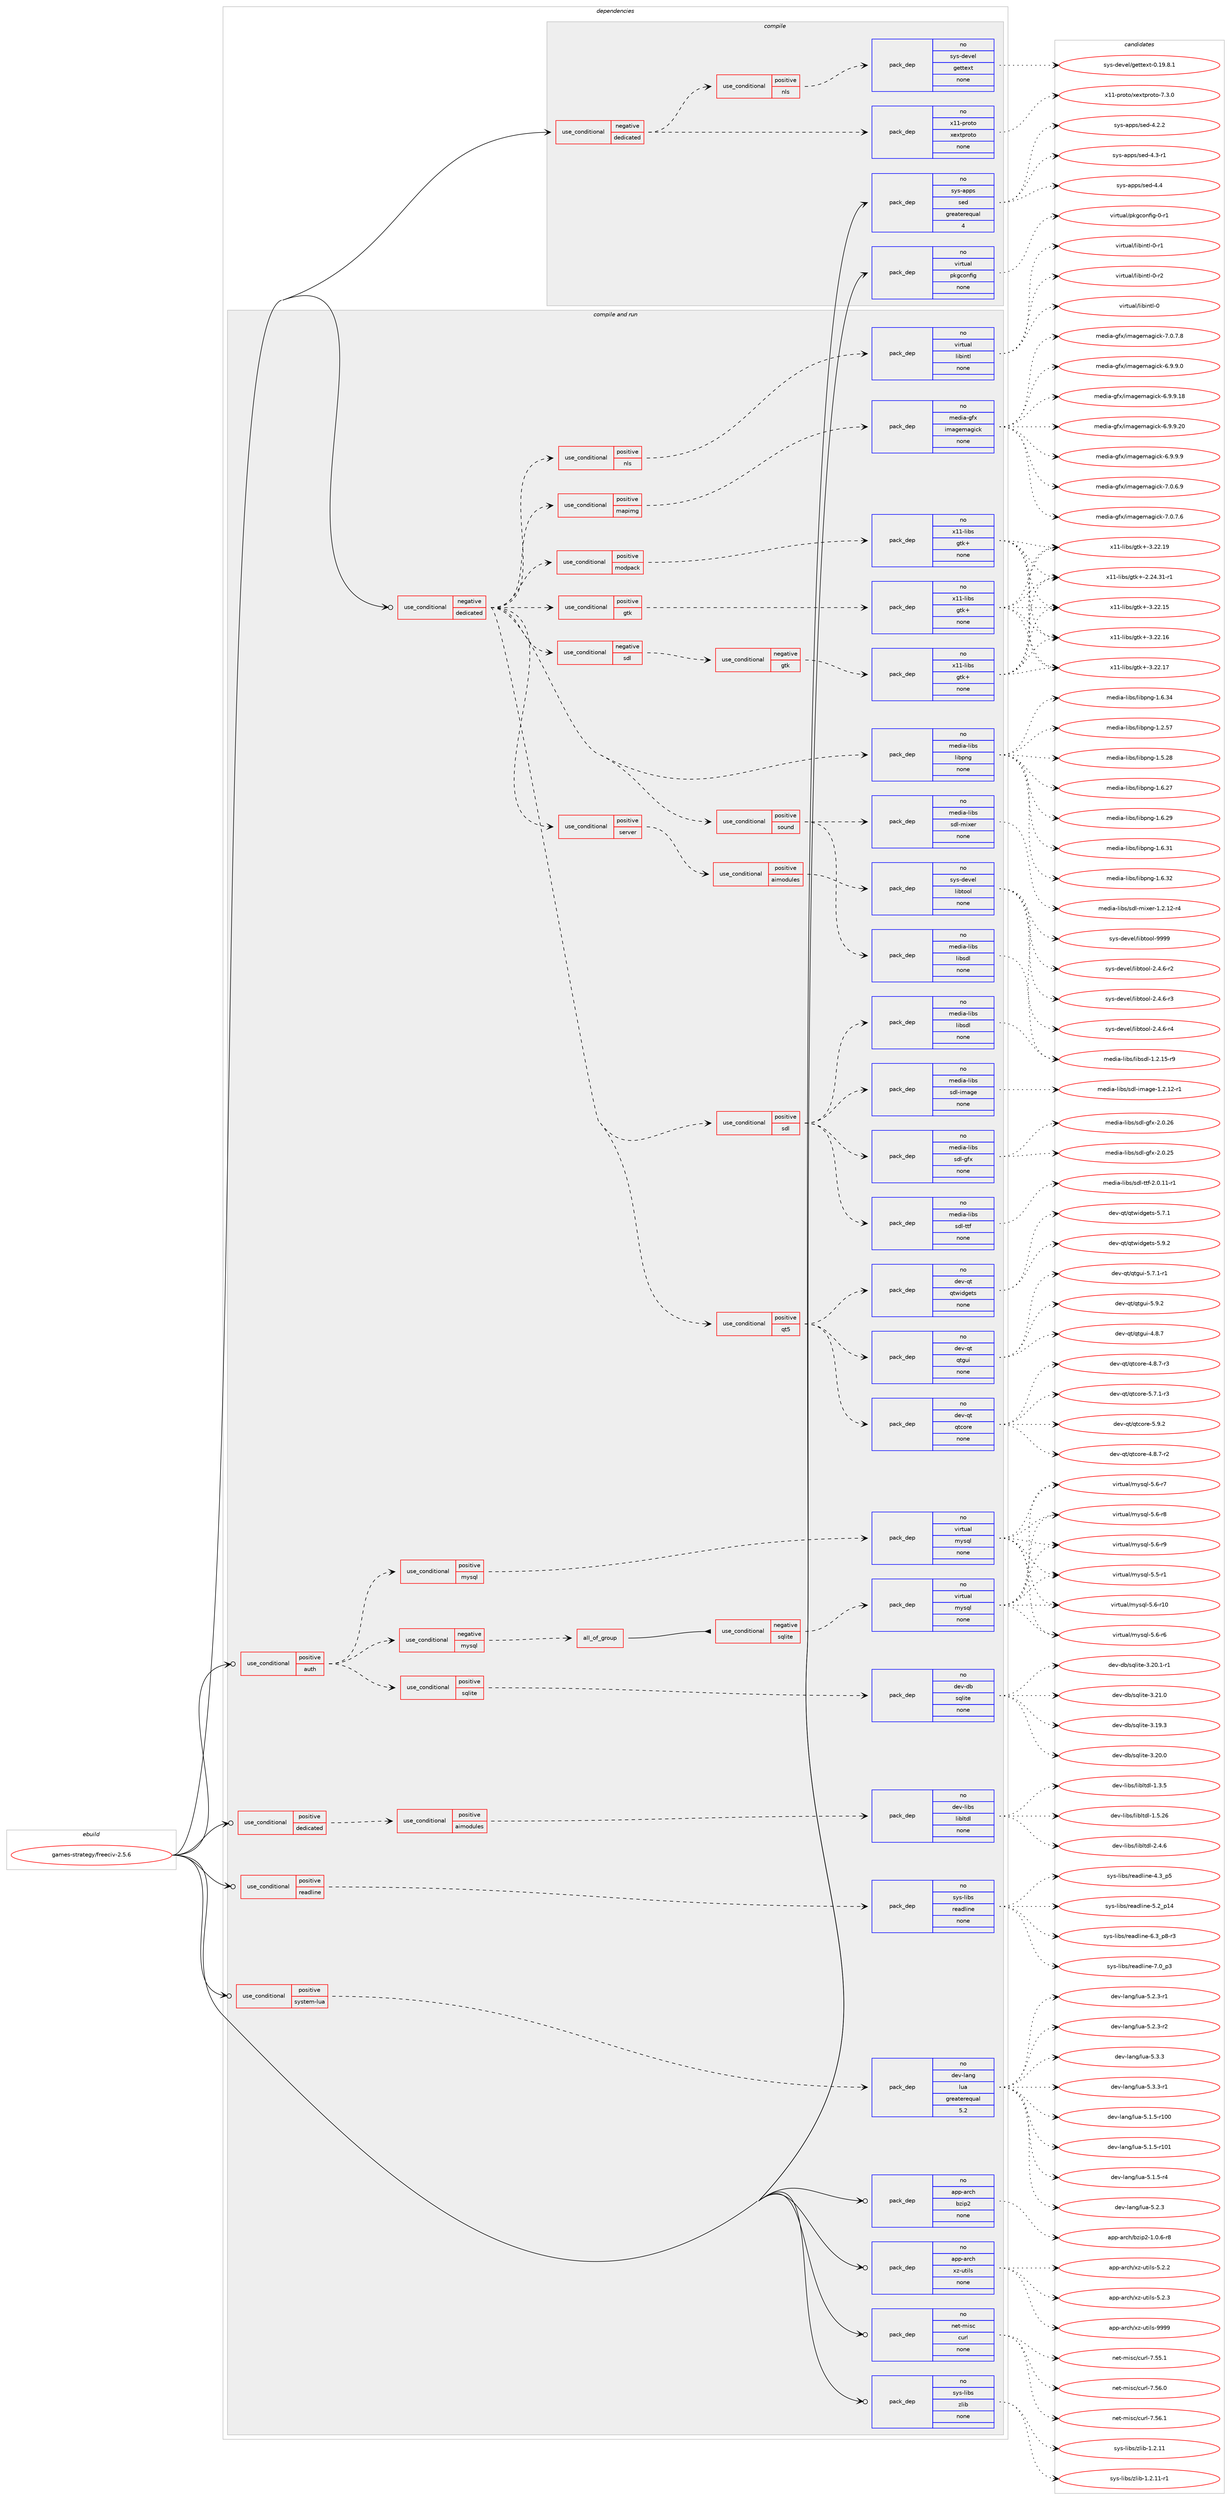 digraph prolog {

# *************
# Graph options
# *************

newrank=true;
concentrate=true;
compound=true;
graph [rankdir=LR,fontname=Helvetica,fontsize=10,ranksep=1.5];#, ranksep=2.5, nodesep=0.2];
edge  [arrowhead=vee];
node  [fontname=Helvetica,fontsize=10];

# **********
# The ebuild
# **********

subgraph cluster_leftcol {
color=gray;
rank=same;
label=<<i>ebuild</i>>;
id [label="games-strategy/freeciv-2.5.6", color=red, width=4, href="../games-strategy/freeciv-2.5.6.svg"];
}

# ****************
# The dependencies
# ****************

subgraph cluster_midcol {
color=gray;
label=<<i>dependencies</i>>;
subgraph cluster_compile {
fillcolor="#eeeeee";
style=filled;
label=<<i>compile</i>>;
subgraph cond81119 {
dependency304209 [label=<<TABLE BORDER="0" CELLBORDER="1" CELLSPACING="0" CELLPADDING="4"><TR><TD ROWSPAN="3" CELLPADDING="10">use_conditional</TD></TR><TR><TD>negative</TD></TR><TR><TD>dedicated</TD></TR></TABLE>>, shape=none, color=red];
subgraph pack218326 {
dependency304210 [label=<<TABLE BORDER="0" CELLBORDER="1" CELLSPACING="0" CELLPADDING="4" WIDTH="220"><TR><TD ROWSPAN="6" CELLPADDING="30">pack_dep</TD></TR><TR><TD WIDTH="110">no</TD></TR><TR><TD>x11-proto</TD></TR><TR><TD>xextproto</TD></TR><TR><TD>none</TD></TR><TR><TD></TD></TR></TABLE>>, shape=none, color=blue];
}
dependency304209:e -> dependency304210:w [weight=20,style="dashed",arrowhead="vee"];
subgraph cond81120 {
dependency304211 [label=<<TABLE BORDER="0" CELLBORDER="1" CELLSPACING="0" CELLPADDING="4"><TR><TD ROWSPAN="3" CELLPADDING="10">use_conditional</TD></TR><TR><TD>positive</TD></TR><TR><TD>nls</TD></TR></TABLE>>, shape=none, color=red];
subgraph pack218327 {
dependency304212 [label=<<TABLE BORDER="0" CELLBORDER="1" CELLSPACING="0" CELLPADDING="4" WIDTH="220"><TR><TD ROWSPAN="6" CELLPADDING="30">pack_dep</TD></TR><TR><TD WIDTH="110">no</TD></TR><TR><TD>sys-devel</TD></TR><TR><TD>gettext</TD></TR><TR><TD>none</TD></TR><TR><TD></TD></TR></TABLE>>, shape=none, color=blue];
}
dependency304211:e -> dependency304212:w [weight=20,style="dashed",arrowhead="vee"];
}
dependency304209:e -> dependency304211:w [weight=20,style="dashed",arrowhead="vee"];
}
id:e -> dependency304209:w [weight=20,style="solid",arrowhead="vee"];
subgraph pack218328 {
dependency304213 [label=<<TABLE BORDER="0" CELLBORDER="1" CELLSPACING="0" CELLPADDING="4" WIDTH="220"><TR><TD ROWSPAN="6" CELLPADDING="30">pack_dep</TD></TR><TR><TD WIDTH="110">no</TD></TR><TR><TD>sys-apps</TD></TR><TR><TD>sed</TD></TR><TR><TD>greaterequal</TD></TR><TR><TD>4</TD></TR></TABLE>>, shape=none, color=blue];
}
id:e -> dependency304213:w [weight=20,style="solid",arrowhead="vee"];
subgraph pack218329 {
dependency304214 [label=<<TABLE BORDER="0" CELLBORDER="1" CELLSPACING="0" CELLPADDING="4" WIDTH="220"><TR><TD ROWSPAN="6" CELLPADDING="30">pack_dep</TD></TR><TR><TD WIDTH="110">no</TD></TR><TR><TD>virtual</TD></TR><TR><TD>pkgconfig</TD></TR><TR><TD>none</TD></TR><TR><TD></TD></TR></TABLE>>, shape=none, color=blue];
}
id:e -> dependency304214:w [weight=20,style="solid",arrowhead="vee"];
}
subgraph cluster_compileandrun {
fillcolor="#eeeeee";
style=filled;
label=<<i>compile and run</i>>;
subgraph cond81121 {
dependency304215 [label=<<TABLE BORDER="0" CELLBORDER="1" CELLSPACING="0" CELLPADDING="4"><TR><TD ROWSPAN="3" CELLPADDING="10">use_conditional</TD></TR><TR><TD>negative</TD></TR><TR><TD>dedicated</TD></TR></TABLE>>, shape=none, color=red];
subgraph pack218330 {
dependency304216 [label=<<TABLE BORDER="0" CELLBORDER="1" CELLSPACING="0" CELLPADDING="4" WIDTH="220"><TR><TD ROWSPAN="6" CELLPADDING="30">pack_dep</TD></TR><TR><TD WIDTH="110">no</TD></TR><TR><TD>media-libs</TD></TR><TR><TD>libpng</TD></TR><TR><TD>none</TD></TR><TR><TD></TD></TR></TABLE>>, shape=none, color=blue];
}
dependency304215:e -> dependency304216:w [weight=20,style="dashed",arrowhead="vee"];
subgraph cond81122 {
dependency304217 [label=<<TABLE BORDER="0" CELLBORDER="1" CELLSPACING="0" CELLPADDING="4"><TR><TD ROWSPAN="3" CELLPADDING="10">use_conditional</TD></TR><TR><TD>positive</TD></TR><TR><TD>gtk</TD></TR></TABLE>>, shape=none, color=red];
subgraph pack218331 {
dependency304218 [label=<<TABLE BORDER="0" CELLBORDER="1" CELLSPACING="0" CELLPADDING="4" WIDTH="220"><TR><TD ROWSPAN="6" CELLPADDING="30">pack_dep</TD></TR><TR><TD WIDTH="110">no</TD></TR><TR><TD>x11-libs</TD></TR><TR><TD>gtk+</TD></TR><TR><TD>none</TD></TR><TR><TD></TD></TR></TABLE>>, shape=none, color=blue];
}
dependency304217:e -> dependency304218:w [weight=20,style="dashed",arrowhead="vee"];
}
dependency304215:e -> dependency304217:w [weight=20,style="dashed",arrowhead="vee"];
subgraph cond81123 {
dependency304219 [label=<<TABLE BORDER="0" CELLBORDER="1" CELLSPACING="0" CELLPADDING="4"><TR><TD ROWSPAN="3" CELLPADDING="10">use_conditional</TD></TR><TR><TD>positive</TD></TR><TR><TD>mapimg</TD></TR></TABLE>>, shape=none, color=red];
subgraph pack218332 {
dependency304220 [label=<<TABLE BORDER="0" CELLBORDER="1" CELLSPACING="0" CELLPADDING="4" WIDTH="220"><TR><TD ROWSPAN="6" CELLPADDING="30">pack_dep</TD></TR><TR><TD WIDTH="110">no</TD></TR><TR><TD>media-gfx</TD></TR><TR><TD>imagemagick</TD></TR><TR><TD>none</TD></TR><TR><TD></TD></TR></TABLE>>, shape=none, color=blue];
}
dependency304219:e -> dependency304220:w [weight=20,style="dashed",arrowhead="vee"];
}
dependency304215:e -> dependency304219:w [weight=20,style="dashed",arrowhead="vee"];
subgraph cond81124 {
dependency304221 [label=<<TABLE BORDER="0" CELLBORDER="1" CELLSPACING="0" CELLPADDING="4"><TR><TD ROWSPAN="3" CELLPADDING="10">use_conditional</TD></TR><TR><TD>positive</TD></TR><TR><TD>modpack</TD></TR></TABLE>>, shape=none, color=red];
subgraph pack218333 {
dependency304222 [label=<<TABLE BORDER="0" CELLBORDER="1" CELLSPACING="0" CELLPADDING="4" WIDTH="220"><TR><TD ROWSPAN="6" CELLPADDING="30">pack_dep</TD></TR><TR><TD WIDTH="110">no</TD></TR><TR><TD>x11-libs</TD></TR><TR><TD>gtk+</TD></TR><TR><TD>none</TD></TR><TR><TD></TD></TR></TABLE>>, shape=none, color=blue];
}
dependency304221:e -> dependency304222:w [weight=20,style="dashed",arrowhead="vee"];
}
dependency304215:e -> dependency304221:w [weight=20,style="dashed",arrowhead="vee"];
subgraph cond81125 {
dependency304223 [label=<<TABLE BORDER="0" CELLBORDER="1" CELLSPACING="0" CELLPADDING="4"><TR><TD ROWSPAN="3" CELLPADDING="10">use_conditional</TD></TR><TR><TD>positive</TD></TR><TR><TD>nls</TD></TR></TABLE>>, shape=none, color=red];
subgraph pack218334 {
dependency304224 [label=<<TABLE BORDER="0" CELLBORDER="1" CELLSPACING="0" CELLPADDING="4" WIDTH="220"><TR><TD ROWSPAN="6" CELLPADDING="30">pack_dep</TD></TR><TR><TD WIDTH="110">no</TD></TR><TR><TD>virtual</TD></TR><TR><TD>libintl</TD></TR><TR><TD>none</TD></TR><TR><TD></TD></TR></TABLE>>, shape=none, color=blue];
}
dependency304223:e -> dependency304224:w [weight=20,style="dashed",arrowhead="vee"];
}
dependency304215:e -> dependency304223:w [weight=20,style="dashed",arrowhead="vee"];
subgraph cond81126 {
dependency304225 [label=<<TABLE BORDER="0" CELLBORDER="1" CELLSPACING="0" CELLPADDING="4"><TR><TD ROWSPAN="3" CELLPADDING="10">use_conditional</TD></TR><TR><TD>positive</TD></TR><TR><TD>qt5</TD></TR></TABLE>>, shape=none, color=red];
subgraph pack218335 {
dependency304226 [label=<<TABLE BORDER="0" CELLBORDER="1" CELLSPACING="0" CELLPADDING="4" WIDTH="220"><TR><TD ROWSPAN="6" CELLPADDING="30">pack_dep</TD></TR><TR><TD WIDTH="110">no</TD></TR><TR><TD>dev-qt</TD></TR><TR><TD>qtcore</TD></TR><TR><TD>none</TD></TR><TR><TD></TD></TR></TABLE>>, shape=none, color=blue];
}
dependency304225:e -> dependency304226:w [weight=20,style="dashed",arrowhead="vee"];
subgraph pack218336 {
dependency304227 [label=<<TABLE BORDER="0" CELLBORDER="1" CELLSPACING="0" CELLPADDING="4" WIDTH="220"><TR><TD ROWSPAN="6" CELLPADDING="30">pack_dep</TD></TR><TR><TD WIDTH="110">no</TD></TR><TR><TD>dev-qt</TD></TR><TR><TD>qtgui</TD></TR><TR><TD>none</TD></TR><TR><TD></TD></TR></TABLE>>, shape=none, color=blue];
}
dependency304225:e -> dependency304227:w [weight=20,style="dashed",arrowhead="vee"];
subgraph pack218337 {
dependency304228 [label=<<TABLE BORDER="0" CELLBORDER="1" CELLSPACING="0" CELLPADDING="4" WIDTH="220"><TR><TD ROWSPAN="6" CELLPADDING="30">pack_dep</TD></TR><TR><TD WIDTH="110">no</TD></TR><TR><TD>dev-qt</TD></TR><TR><TD>qtwidgets</TD></TR><TR><TD>none</TD></TR><TR><TD></TD></TR></TABLE>>, shape=none, color=blue];
}
dependency304225:e -> dependency304228:w [weight=20,style="dashed",arrowhead="vee"];
}
dependency304215:e -> dependency304225:w [weight=20,style="dashed",arrowhead="vee"];
subgraph cond81127 {
dependency304229 [label=<<TABLE BORDER="0" CELLBORDER="1" CELLSPACING="0" CELLPADDING="4"><TR><TD ROWSPAN="3" CELLPADDING="10">use_conditional</TD></TR><TR><TD>positive</TD></TR><TR><TD>sdl</TD></TR></TABLE>>, shape=none, color=red];
subgraph pack218338 {
dependency304230 [label=<<TABLE BORDER="0" CELLBORDER="1" CELLSPACING="0" CELLPADDING="4" WIDTH="220"><TR><TD ROWSPAN="6" CELLPADDING="30">pack_dep</TD></TR><TR><TD WIDTH="110">no</TD></TR><TR><TD>media-libs</TD></TR><TR><TD>libsdl</TD></TR><TR><TD>none</TD></TR><TR><TD></TD></TR></TABLE>>, shape=none, color=blue];
}
dependency304229:e -> dependency304230:w [weight=20,style="dashed",arrowhead="vee"];
subgraph pack218339 {
dependency304231 [label=<<TABLE BORDER="0" CELLBORDER="1" CELLSPACING="0" CELLPADDING="4" WIDTH="220"><TR><TD ROWSPAN="6" CELLPADDING="30">pack_dep</TD></TR><TR><TD WIDTH="110">no</TD></TR><TR><TD>media-libs</TD></TR><TR><TD>sdl-gfx</TD></TR><TR><TD>none</TD></TR><TR><TD></TD></TR></TABLE>>, shape=none, color=blue];
}
dependency304229:e -> dependency304231:w [weight=20,style="dashed",arrowhead="vee"];
subgraph pack218340 {
dependency304232 [label=<<TABLE BORDER="0" CELLBORDER="1" CELLSPACING="0" CELLPADDING="4" WIDTH="220"><TR><TD ROWSPAN="6" CELLPADDING="30">pack_dep</TD></TR><TR><TD WIDTH="110">no</TD></TR><TR><TD>media-libs</TD></TR><TR><TD>sdl-image</TD></TR><TR><TD>none</TD></TR><TR><TD></TD></TR></TABLE>>, shape=none, color=blue];
}
dependency304229:e -> dependency304232:w [weight=20,style="dashed",arrowhead="vee"];
subgraph pack218341 {
dependency304233 [label=<<TABLE BORDER="0" CELLBORDER="1" CELLSPACING="0" CELLPADDING="4" WIDTH="220"><TR><TD ROWSPAN="6" CELLPADDING="30">pack_dep</TD></TR><TR><TD WIDTH="110">no</TD></TR><TR><TD>media-libs</TD></TR><TR><TD>sdl-ttf</TD></TR><TR><TD>none</TD></TR><TR><TD></TD></TR></TABLE>>, shape=none, color=blue];
}
dependency304229:e -> dependency304233:w [weight=20,style="dashed",arrowhead="vee"];
}
dependency304215:e -> dependency304229:w [weight=20,style="dashed",arrowhead="vee"];
subgraph cond81128 {
dependency304234 [label=<<TABLE BORDER="0" CELLBORDER="1" CELLSPACING="0" CELLPADDING="4"><TR><TD ROWSPAN="3" CELLPADDING="10">use_conditional</TD></TR><TR><TD>positive</TD></TR><TR><TD>server</TD></TR></TABLE>>, shape=none, color=red];
subgraph cond81129 {
dependency304235 [label=<<TABLE BORDER="0" CELLBORDER="1" CELLSPACING="0" CELLPADDING="4"><TR><TD ROWSPAN="3" CELLPADDING="10">use_conditional</TD></TR><TR><TD>positive</TD></TR><TR><TD>aimodules</TD></TR></TABLE>>, shape=none, color=red];
subgraph pack218342 {
dependency304236 [label=<<TABLE BORDER="0" CELLBORDER="1" CELLSPACING="0" CELLPADDING="4" WIDTH="220"><TR><TD ROWSPAN="6" CELLPADDING="30">pack_dep</TD></TR><TR><TD WIDTH="110">no</TD></TR><TR><TD>sys-devel</TD></TR><TR><TD>libtool</TD></TR><TR><TD>none</TD></TR><TR><TD></TD></TR></TABLE>>, shape=none, color=blue];
}
dependency304235:e -> dependency304236:w [weight=20,style="dashed",arrowhead="vee"];
}
dependency304234:e -> dependency304235:w [weight=20,style="dashed",arrowhead="vee"];
}
dependency304215:e -> dependency304234:w [weight=20,style="dashed",arrowhead="vee"];
subgraph cond81130 {
dependency304237 [label=<<TABLE BORDER="0" CELLBORDER="1" CELLSPACING="0" CELLPADDING="4"><TR><TD ROWSPAN="3" CELLPADDING="10">use_conditional</TD></TR><TR><TD>positive</TD></TR><TR><TD>sound</TD></TR></TABLE>>, shape=none, color=red];
subgraph pack218343 {
dependency304238 [label=<<TABLE BORDER="0" CELLBORDER="1" CELLSPACING="0" CELLPADDING="4" WIDTH="220"><TR><TD ROWSPAN="6" CELLPADDING="30">pack_dep</TD></TR><TR><TD WIDTH="110">no</TD></TR><TR><TD>media-libs</TD></TR><TR><TD>libsdl</TD></TR><TR><TD>none</TD></TR><TR><TD></TD></TR></TABLE>>, shape=none, color=blue];
}
dependency304237:e -> dependency304238:w [weight=20,style="dashed",arrowhead="vee"];
subgraph pack218344 {
dependency304239 [label=<<TABLE BORDER="0" CELLBORDER="1" CELLSPACING="0" CELLPADDING="4" WIDTH="220"><TR><TD ROWSPAN="6" CELLPADDING="30">pack_dep</TD></TR><TR><TD WIDTH="110">no</TD></TR><TR><TD>media-libs</TD></TR><TR><TD>sdl-mixer</TD></TR><TR><TD>none</TD></TR><TR><TD></TD></TR></TABLE>>, shape=none, color=blue];
}
dependency304237:e -> dependency304239:w [weight=20,style="dashed",arrowhead="vee"];
}
dependency304215:e -> dependency304237:w [weight=20,style="dashed",arrowhead="vee"];
subgraph cond81131 {
dependency304240 [label=<<TABLE BORDER="0" CELLBORDER="1" CELLSPACING="0" CELLPADDING="4"><TR><TD ROWSPAN="3" CELLPADDING="10">use_conditional</TD></TR><TR><TD>negative</TD></TR><TR><TD>sdl</TD></TR></TABLE>>, shape=none, color=red];
subgraph cond81132 {
dependency304241 [label=<<TABLE BORDER="0" CELLBORDER="1" CELLSPACING="0" CELLPADDING="4"><TR><TD ROWSPAN="3" CELLPADDING="10">use_conditional</TD></TR><TR><TD>negative</TD></TR><TR><TD>gtk</TD></TR></TABLE>>, shape=none, color=red];
subgraph pack218345 {
dependency304242 [label=<<TABLE BORDER="0" CELLBORDER="1" CELLSPACING="0" CELLPADDING="4" WIDTH="220"><TR><TD ROWSPAN="6" CELLPADDING="30">pack_dep</TD></TR><TR><TD WIDTH="110">no</TD></TR><TR><TD>x11-libs</TD></TR><TR><TD>gtk+</TD></TR><TR><TD>none</TD></TR><TR><TD></TD></TR></TABLE>>, shape=none, color=blue];
}
dependency304241:e -> dependency304242:w [weight=20,style="dashed",arrowhead="vee"];
}
dependency304240:e -> dependency304241:w [weight=20,style="dashed",arrowhead="vee"];
}
dependency304215:e -> dependency304240:w [weight=20,style="dashed",arrowhead="vee"];
}
id:e -> dependency304215:w [weight=20,style="solid",arrowhead="odotvee"];
subgraph cond81133 {
dependency304243 [label=<<TABLE BORDER="0" CELLBORDER="1" CELLSPACING="0" CELLPADDING="4"><TR><TD ROWSPAN="3" CELLPADDING="10">use_conditional</TD></TR><TR><TD>positive</TD></TR><TR><TD>auth</TD></TR></TABLE>>, shape=none, color=red];
subgraph cond81134 {
dependency304244 [label=<<TABLE BORDER="0" CELLBORDER="1" CELLSPACING="0" CELLPADDING="4"><TR><TD ROWSPAN="3" CELLPADDING="10">use_conditional</TD></TR><TR><TD>positive</TD></TR><TR><TD>mysql</TD></TR></TABLE>>, shape=none, color=red];
subgraph pack218346 {
dependency304245 [label=<<TABLE BORDER="0" CELLBORDER="1" CELLSPACING="0" CELLPADDING="4" WIDTH="220"><TR><TD ROWSPAN="6" CELLPADDING="30">pack_dep</TD></TR><TR><TD WIDTH="110">no</TD></TR><TR><TD>virtual</TD></TR><TR><TD>mysql</TD></TR><TR><TD>none</TD></TR><TR><TD></TD></TR></TABLE>>, shape=none, color=blue];
}
dependency304244:e -> dependency304245:w [weight=20,style="dashed",arrowhead="vee"];
}
dependency304243:e -> dependency304244:w [weight=20,style="dashed",arrowhead="vee"];
subgraph cond81135 {
dependency304246 [label=<<TABLE BORDER="0" CELLBORDER="1" CELLSPACING="0" CELLPADDING="4"><TR><TD ROWSPAN="3" CELLPADDING="10">use_conditional</TD></TR><TR><TD>positive</TD></TR><TR><TD>sqlite</TD></TR></TABLE>>, shape=none, color=red];
subgraph pack218347 {
dependency304247 [label=<<TABLE BORDER="0" CELLBORDER="1" CELLSPACING="0" CELLPADDING="4" WIDTH="220"><TR><TD ROWSPAN="6" CELLPADDING="30">pack_dep</TD></TR><TR><TD WIDTH="110">no</TD></TR><TR><TD>dev-db</TD></TR><TR><TD>sqlite</TD></TR><TR><TD>none</TD></TR><TR><TD></TD></TR></TABLE>>, shape=none, color=blue];
}
dependency304246:e -> dependency304247:w [weight=20,style="dashed",arrowhead="vee"];
}
dependency304243:e -> dependency304246:w [weight=20,style="dashed",arrowhead="vee"];
subgraph cond81136 {
dependency304248 [label=<<TABLE BORDER="0" CELLBORDER="1" CELLSPACING="0" CELLPADDING="4"><TR><TD ROWSPAN="3" CELLPADDING="10">use_conditional</TD></TR><TR><TD>negative</TD></TR><TR><TD>mysql</TD></TR></TABLE>>, shape=none, color=red];
subgraph all58 {
dependency304249 [label=<<TABLE BORDER="0" CELLBORDER="1" CELLSPACING="0" CELLPADDING="4"><TR><TD CELLPADDING="10">all_of_group</TD></TR></TABLE>>, shape=none, color=red];subgraph cond81137 {
dependency304250 [label=<<TABLE BORDER="0" CELLBORDER="1" CELLSPACING="0" CELLPADDING="4"><TR><TD ROWSPAN="3" CELLPADDING="10">use_conditional</TD></TR><TR><TD>negative</TD></TR><TR><TD>sqlite</TD></TR></TABLE>>, shape=none, color=red];
subgraph pack218348 {
dependency304251 [label=<<TABLE BORDER="0" CELLBORDER="1" CELLSPACING="0" CELLPADDING="4" WIDTH="220"><TR><TD ROWSPAN="6" CELLPADDING="30">pack_dep</TD></TR><TR><TD WIDTH="110">no</TD></TR><TR><TD>virtual</TD></TR><TR><TD>mysql</TD></TR><TR><TD>none</TD></TR><TR><TD></TD></TR></TABLE>>, shape=none, color=blue];
}
dependency304250:e -> dependency304251:w [weight=20,style="dashed",arrowhead="vee"];
}
dependency304249:e -> dependency304250:w [weight=20,style="solid",arrowhead="inv"];
}
dependency304248:e -> dependency304249:w [weight=20,style="dashed",arrowhead="vee"];
}
dependency304243:e -> dependency304248:w [weight=20,style="dashed",arrowhead="vee"];
}
id:e -> dependency304243:w [weight=20,style="solid",arrowhead="odotvee"];
subgraph cond81138 {
dependency304252 [label=<<TABLE BORDER="0" CELLBORDER="1" CELLSPACING="0" CELLPADDING="4"><TR><TD ROWSPAN="3" CELLPADDING="10">use_conditional</TD></TR><TR><TD>positive</TD></TR><TR><TD>dedicated</TD></TR></TABLE>>, shape=none, color=red];
subgraph cond81139 {
dependency304253 [label=<<TABLE BORDER="0" CELLBORDER="1" CELLSPACING="0" CELLPADDING="4"><TR><TD ROWSPAN="3" CELLPADDING="10">use_conditional</TD></TR><TR><TD>positive</TD></TR><TR><TD>aimodules</TD></TR></TABLE>>, shape=none, color=red];
subgraph pack218349 {
dependency304254 [label=<<TABLE BORDER="0" CELLBORDER="1" CELLSPACING="0" CELLPADDING="4" WIDTH="220"><TR><TD ROWSPAN="6" CELLPADDING="30">pack_dep</TD></TR><TR><TD WIDTH="110">no</TD></TR><TR><TD>dev-libs</TD></TR><TR><TD>libltdl</TD></TR><TR><TD>none</TD></TR><TR><TD></TD></TR></TABLE>>, shape=none, color=blue];
}
dependency304253:e -> dependency304254:w [weight=20,style="dashed",arrowhead="vee"];
}
dependency304252:e -> dependency304253:w [weight=20,style="dashed",arrowhead="vee"];
}
id:e -> dependency304252:w [weight=20,style="solid",arrowhead="odotvee"];
subgraph cond81140 {
dependency304255 [label=<<TABLE BORDER="0" CELLBORDER="1" CELLSPACING="0" CELLPADDING="4"><TR><TD ROWSPAN="3" CELLPADDING="10">use_conditional</TD></TR><TR><TD>positive</TD></TR><TR><TD>readline</TD></TR></TABLE>>, shape=none, color=red];
subgraph pack218350 {
dependency304256 [label=<<TABLE BORDER="0" CELLBORDER="1" CELLSPACING="0" CELLPADDING="4" WIDTH="220"><TR><TD ROWSPAN="6" CELLPADDING="30">pack_dep</TD></TR><TR><TD WIDTH="110">no</TD></TR><TR><TD>sys-libs</TD></TR><TR><TD>readline</TD></TR><TR><TD>none</TD></TR><TR><TD></TD></TR></TABLE>>, shape=none, color=blue];
}
dependency304255:e -> dependency304256:w [weight=20,style="dashed",arrowhead="vee"];
}
id:e -> dependency304255:w [weight=20,style="solid",arrowhead="odotvee"];
subgraph cond81141 {
dependency304257 [label=<<TABLE BORDER="0" CELLBORDER="1" CELLSPACING="0" CELLPADDING="4"><TR><TD ROWSPAN="3" CELLPADDING="10">use_conditional</TD></TR><TR><TD>positive</TD></TR><TR><TD>system-lua</TD></TR></TABLE>>, shape=none, color=red];
subgraph pack218351 {
dependency304258 [label=<<TABLE BORDER="0" CELLBORDER="1" CELLSPACING="0" CELLPADDING="4" WIDTH="220"><TR><TD ROWSPAN="6" CELLPADDING="30">pack_dep</TD></TR><TR><TD WIDTH="110">no</TD></TR><TR><TD>dev-lang</TD></TR><TR><TD>lua</TD></TR><TR><TD>greaterequal</TD></TR><TR><TD>5.2</TD></TR></TABLE>>, shape=none, color=blue];
}
dependency304257:e -> dependency304258:w [weight=20,style="dashed",arrowhead="vee"];
}
id:e -> dependency304257:w [weight=20,style="solid",arrowhead="odotvee"];
subgraph pack218352 {
dependency304259 [label=<<TABLE BORDER="0" CELLBORDER="1" CELLSPACING="0" CELLPADDING="4" WIDTH="220"><TR><TD ROWSPAN="6" CELLPADDING="30">pack_dep</TD></TR><TR><TD WIDTH="110">no</TD></TR><TR><TD>app-arch</TD></TR><TR><TD>bzip2</TD></TR><TR><TD>none</TD></TR><TR><TD></TD></TR></TABLE>>, shape=none, color=blue];
}
id:e -> dependency304259:w [weight=20,style="solid",arrowhead="odotvee"];
subgraph pack218353 {
dependency304260 [label=<<TABLE BORDER="0" CELLBORDER="1" CELLSPACING="0" CELLPADDING="4" WIDTH="220"><TR><TD ROWSPAN="6" CELLPADDING="30">pack_dep</TD></TR><TR><TD WIDTH="110">no</TD></TR><TR><TD>app-arch</TD></TR><TR><TD>xz-utils</TD></TR><TR><TD>none</TD></TR><TR><TD></TD></TR></TABLE>>, shape=none, color=blue];
}
id:e -> dependency304260:w [weight=20,style="solid",arrowhead="odotvee"];
subgraph pack218354 {
dependency304261 [label=<<TABLE BORDER="0" CELLBORDER="1" CELLSPACING="0" CELLPADDING="4" WIDTH="220"><TR><TD ROWSPAN="6" CELLPADDING="30">pack_dep</TD></TR><TR><TD WIDTH="110">no</TD></TR><TR><TD>net-misc</TD></TR><TR><TD>curl</TD></TR><TR><TD>none</TD></TR><TR><TD></TD></TR></TABLE>>, shape=none, color=blue];
}
id:e -> dependency304261:w [weight=20,style="solid",arrowhead="odotvee"];
subgraph pack218355 {
dependency304262 [label=<<TABLE BORDER="0" CELLBORDER="1" CELLSPACING="0" CELLPADDING="4" WIDTH="220"><TR><TD ROWSPAN="6" CELLPADDING="30">pack_dep</TD></TR><TR><TD WIDTH="110">no</TD></TR><TR><TD>sys-libs</TD></TR><TR><TD>zlib</TD></TR><TR><TD>none</TD></TR><TR><TD></TD></TR></TABLE>>, shape=none, color=blue];
}
id:e -> dependency304262:w [weight=20,style="solid",arrowhead="odotvee"];
}
subgraph cluster_run {
fillcolor="#eeeeee";
style=filled;
label=<<i>run</i>>;
}
}

# **************
# The candidates
# **************

subgraph cluster_choices {
rank=same;
color=gray;
label=<<i>candidates</i>>;

subgraph choice218326 {
color=black;
nodesep=1;
choice12049494511211411111611147120101120116112114111116111455546514648 [label="x11-proto/xextproto-7.3.0", color=red, width=4,href="../x11-proto/xextproto-7.3.0.svg"];
dependency304210:e -> choice12049494511211411111611147120101120116112114111116111455546514648:w [style=dotted,weight="100"];
}
subgraph choice218327 {
color=black;
nodesep=1;
choice1151211154510010111810110847103101116116101120116454846495746564649 [label="sys-devel/gettext-0.19.8.1", color=red, width=4,href="../sys-devel/gettext-0.19.8.1.svg"];
dependency304212:e -> choice1151211154510010111810110847103101116116101120116454846495746564649:w [style=dotted,weight="100"];
}
subgraph choice218328 {
color=black;
nodesep=1;
choice115121115459711211211547115101100455246504650 [label="sys-apps/sed-4.2.2", color=red, width=4,href="../sys-apps/sed-4.2.2.svg"];
choice115121115459711211211547115101100455246514511449 [label="sys-apps/sed-4.3-r1", color=red, width=4,href="../sys-apps/sed-4.3-r1.svg"];
choice11512111545971121121154711510110045524652 [label="sys-apps/sed-4.4", color=red, width=4,href="../sys-apps/sed-4.4.svg"];
dependency304213:e -> choice115121115459711211211547115101100455246504650:w [style=dotted,weight="100"];
dependency304213:e -> choice115121115459711211211547115101100455246514511449:w [style=dotted,weight="100"];
dependency304213:e -> choice11512111545971121121154711510110045524652:w [style=dotted,weight="100"];
}
subgraph choice218329 {
color=black;
nodesep=1;
choice11810511411611797108471121071039911111010210510345484511449 [label="virtual/pkgconfig-0-r1", color=red, width=4,href="../virtual/pkgconfig-0-r1.svg"];
dependency304214:e -> choice11810511411611797108471121071039911111010210510345484511449:w [style=dotted,weight="100"];
}
subgraph choice218330 {
color=black;
nodesep=1;
choice109101100105974510810598115471081059811211010345494650465355 [label="media-libs/libpng-1.2.57", color=red, width=4,href="../media-libs/libpng-1.2.57.svg"];
choice109101100105974510810598115471081059811211010345494653465056 [label="media-libs/libpng-1.5.28", color=red, width=4,href="../media-libs/libpng-1.5.28.svg"];
choice109101100105974510810598115471081059811211010345494654465055 [label="media-libs/libpng-1.6.27", color=red, width=4,href="../media-libs/libpng-1.6.27.svg"];
choice109101100105974510810598115471081059811211010345494654465057 [label="media-libs/libpng-1.6.29", color=red, width=4,href="../media-libs/libpng-1.6.29.svg"];
choice109101100105974510810598115471081059811211010345494654465149 [label="media-libs/libpng-1.6.31", color=red, width=4,href="../media-libs/libpng-1.6.31.svg"];
choice109101100105974510810598115471081059811211010345494654465150 [label="media-libs/libpng-1.6.32", color=red, width=4,href="../media-libs/libpng-1.6.32.svg"];
choice109101100105974510810598115471081059811211010345494654465152 [label="media-libs/libpng-1.6.34", color=red, width=4,href="../media-libs/libpng-1.6.34.svg"];
dependency304216:e -> choice109101100105974510810598115471081059811211010345494650465355:w [style=dotted,weight="100"];
dependency304216:e -> choice109101100105974510810598115471081059811211010345494653465056:w [style=dotted,weight="100"];
dependency304216:e -> choice109101100105974510810598115471081059811211010345494654465055:w [style=dotted,weight="100"];
dependency304216:e -> choice109101100105974510810598115471081059811211010345494654465057:w [style=dotted,weight="100"];
dependency304216:e -> choice109101100105974510810598115471081059811211010345494654465149:w [style=dotted,weight="100"];
dependency304216:e -> choice109101100105974510810598115471081059811211010345494654465150:w [style=dotted,weight="100"];
dependency304216:e -> choice109101100105974510810598115471081059811211010345494654465152:w [style=dotted,weight="100"];
}
subgraph choice218331 {
color=black;
nodesep=1;
choice12049494510810598115471031161074345504650524651494511449 [label="x11-libs/gtk+-2.24.31-r1", color=red, width=4,href="../x11-libs/gtk+-2.24.31-r1.svg"];
choice1204949451081059811547103116107434551465050464953 [label="x11-libs/gtk+-3.22.15", color=red, width=4,href="../x11-libs/gtk+-3.22.15.svg"];
choice1204949451081059811547103116107434551465050464954 [label="x11-libs/gtk+-3.22.16", color=red, width=4,href="../x11-libs/gtk+-3.22.16.svg"];
choice1204949451081059811547103116107434551465050464955 [label="x11-libs/gtk+-3.22.17", color=red, width=4,href="../x11-libs/gtk+-3.22.17.svg"];
choice1204949451081059811547103116107434551465050464957 [label="x11-libs/gtk+-3.22.19", color=red, width=4,href="../x11-libs/gtk+-3.22.19.svg"];
dependency304218:e -> choice12049494510810598115471031161074345504650524651494511449:w [style=dotted,weight="100"];
dependency304218:e -> choice1204949451081059811547103116107434551465050464953:w [style=dotted,weight="100"];
dependency304218:e -> choice1204949451081059811547103116107434551465050464954:w [style=dotted,weight="100"];
dependency304218:e -> choice1204949451081059811547103116107434551465050464955:w [style=dotted,weight="100"];
dependency304218:e -> choice1204949451081059811547103116107434551465050464957:w [style=dotted,weight="100"];
}
subgraph choice218332 {
color=black;
nodesep=1;
choice1091011001059745103102120471051099710310110997103105991074554465746574648 [label="media-gfx/imagemagick-6.9.9.0", color=red, width=4,href="../media-gfx/imagemagick-6.9.9.0.svg"];
choice109101100105974510310212047105109971031011099710310599107455446574657464956 [label="media-gfx/imagemagick-6.9.9.18", color=red, width=4,href="../media-gfx/imagemagick-6.9.9.18.svg"];
choice109101100105974510310212047105109971031011099710310599107455446574657465048 [label="media-gfx/imagemagick-6.9.9.20", color=red, width=4,href="../media-gfx/imagemagick-6.9.9.20.svg"];
choice1091011001059745103102120471051099710310110997103105991074554465746574657 [label="media-gfx/imagemagick-6.9.9.9", color=red, width=4,href="../media-gfx/imagemagick-6.9.9.9.svg"];
choice1091011001059745103102120471051099710310110997103105991074555464846544657 [label="media-gfx/imagemagick-7.0.6.9", color=red, width=4,href="../media-gfx/imagemagick-7.0.6.9.svg"];
choice1091011001059745103102120471051099710310110997103105991074555464846554654 [label="media-gfx/imagemagick-7.0.7.6", color=red, width=4,href="../media-gfx/imagemagick-7.0.7.6.svg"];
choice1091011001059745103102120471051099710310110997103105991074555464846554656 [label="media-gfx/imagemagick-7.0.7.8", color=red, width=4,href="../media-gfx/imagemagick-7.0.7.8.svg"];
dependency304220:e -> choice1091011001059745103102120471051099710310110997103105991074554465746574648:w [style=dotted,weight="100"];
dependency304220:e -> choice109101100105974510310212047105109971031011099710310599107455446574657464956:w [style=dotted,weight="100"];
dependency304220:e -> choice109101100105974510310212047105109971031011099710310599107455446574657465048:w [style=dotted,weight="100"];
dependency304220:e -> choice1091011001059745103102120471051099710310110997103105991074554465746574657:w [style=dotted,weight="100"];
dependency304220:e -> choice1091011001059745103102120471051099710310110997103105991074555464846544657:w [style=dotted,weight="100"];
dependency304220:e -> choice1091011001059745103102120471051099710310110997103105991074555464846554654:w [style=dotted,weight="100"];
dependency304220:e -> choice1091011001059745103102120471051099710310110997103105991074555464846554656:w [style=dotted,weight="100"];
}
subgraph choice218333 {
color=black;
nodesep=1;
choice12049494510810598115471031161074345504650524651494511449 [label="x11-libs/gtk+-2.24.31-r1", color=red, width=4,href="../x11-libs/gtk+-2.24.31-r1.svg"];
choice1204949451081059811547103116107434551465050464953 [label="x11-libs/gtk+-3.22.15", color=red, width=4,href="../x11-libs/gtk+-3.22.15.svg"];
choice1204949451081059811547103116107434551465050464954 [label="x11-libs/gtk+-3.22.16", color=red, width=4,href="../x11-libs/gtk+-3.22.16.svg"];
choice1204949451081059811547103116107434551465050464955 [label="x11-libs/gtk+-3.22.17", color=red, width=4,href="../x11-libs/gtk+-3.22.17.svg"];
choice1204949451081059811547103116107434551465050464957 [label="x11-libs/gtk+-3.22.19", color=red, width=4,href="../x11-libs/gtk+-3.22.19.svg"];
dependency304222:e -> choice12049494510810598115471031161074345504650524651494511449:w [style=dotted,weight="100"];
dependency304222:e -> choice1204949451081059811547103116107434551465050464953:w [style=dotted,weight="100"];
dependency304222:e -> choice1204949451081059811547103116107434551465050464954:w [style=dotted,weight="100"];
dependency304222:e -> choice1204949451081059811547103116107434551465050464955:w [style=dotted,weight="100"];
dependency304222:e -> choice1204949451081059811547103116107434551465050464957:w [style=dotted,weight="100"];
}
subgraph choice218334 {
color=black;
nodesep=1;
choice1181051141161179710847108105981051101161084548 [label="virtual/libintl-0", color=red, width=4,href="../virtual/libintl-0.svg"];
choice11810511411611797108471081059810511011610845484511449 [label="virtual/libintl-0-r1", color=red, width=4,href="../virtual/libintl-0-r1.svg"];
choice11810511411611797108471081059810511011610845484511450 [label="virtual/libintl-0-r2", color=red, width=4,href="../virtual/libintl-0-r2.svg"];
dependency304224:e -> choice1181051141161179710847108105981051101161084548:w [style=dotted,weight="100"];
dependency304224:e -> choice11810511411611797108471081059810511011610845484511449:w [style=dotted,weight="100"];
dependency304224:e -> choice11810511411611797108471081059810511011610845484511450:w [style=dotted,weight="100"];
}
subgraph choice218335 {
color=black;
nodesep=1;
choice1001011184511311647113116991111141014552465646554511450 [label="dev-qt/qtcore-4.8.7-r2", color=red, width=4,href="../dev-qt/qtcore-4.8.7-r2.svg"];
choice1001011184511311647113116991111141014552465646554511451 [label="dev-qt/qtcore-4.8.7-r3", color=red, width=4,href="../dev-qt/qtcore-4.8.7-r3.svg"];
choice1001011184511311647113116991111141014553465546494511451 [label="dev-qt/qtcore-5.7.1-r3", color=red, width=4,href="../dev-qt/qtcore-5.7.1-r3.svg"];
choice100101118451131164711311699111114101455346574650 [label="dev-qt/qtcore-5.9.2", color=red, width=4,href="../dev-qt/qtcore-5.9.2.svg"];
dependency304226:e -> choice1001011184511311647113116991111141014552465646554511450:w [style=dotted,weight="100"];
dependency304226:e -> choice1001011184511311647113116991111141014552465646554511451:w [style=dotted,weight="100"];
dependency304226:e -> choice1001011184511311647113116991111141014553465546494511451:w [style=dotted,weight="100"];
dependency304226:e -> choice100101118451131164711311699111114101455346574650:w [style=dotted,weight="100"];
}
subgraph choice218336 {
color=black;
nodesep=1;
choice1001011184511311647113116103117105455246564655 [label="dev-qt/qtgui-4.8.7", color=red, width=4,href="../dev-qt/qtgui-4.8.7.svg"];
choice10010111845113116471131161031171054553465546494511449 [label="dev-qt/qtgui-5.7.1-r1", color=red, width=4,href="../dev-qt/qtgui-5.7.1-r1.svg"];
choice1001011184511311647113116103117105455346574650 [label="dev-qt/qtgui-5.9.2", color=red, width=4,href="../dev-qt/qtgui-5.9.2.svg"];
dependency304227:e -> choice1001011184511311647113116103117105455246564655:w [style=dotted,weight="100"];
dependency304227:e -> choice10010111845113116471131161031171054553465546494511449:w [style=dotted,weight="100"];
dependency304227:e -> choice1001011184511311647113116103117105455346574650:w [style=dotted,weight="100"];
}
subgraph choice218337 {
color=black;
nodesep=1;
choice1001011184511311647113116119105100103101116115455346554649 [label="dev-qt/qtwidgets-5.7.1", color=red, width=4,href="../dev-qt/qtwidgets-5.7.1.svg"];
choice1001011184511311647113116119105100103101116115455346574650 [label="dev-qt/qtwidgets-5.9.2", color=red, width=4,href="../dev-qt/qtwidgets-5.9.2.svg"];
dependency304228:e -> choice1001011184511311647113116119105100103101116115455346554649:w [style=dotted,weight="100"];
dependency304228:e -> choice1001011184511311647113116119105100103101116115455346574650:w [style=dotted,weight="100"];
}
subgraph choice218338 {
color=black;
nodesep=1;
choice1091011001059745108105981154710810598115100108454946504649534511457 [label="media-libs/libsdl-1.2.15-r9", color=red, width=4,href="../media-libs/libsdl-1.2.15-r9.svg"];
dependency304230:e -> choice1091011001059745108105981154710810598115100108454946504649534511457:w [style=dotted,weight="100"];
}
subgraph choice218339 {
color=black;
nodesep=1;
choice109101100105974510810598115471151001084510310212045504648465053 [label="media-libs/sdl-gfx-2.0.25", color=red, width=4,href="../media-libs/sdl-gfx-2.0.25.svg"];
choice109101100105974510810598115471151001084510310212045504648465054 [label="media-libs/sdl-gfx-2.0.26", color=red, width=4,href="../media-libs/sdl-gfx-2.0.26.svg"];
dependency304231:e -> choice109101100105974510810598115471151001084510310212045504648465053:w [style=dotted,weight="100"];
dependency304231:e -> choice109101100105974510810598115471151001084510310212045504648465054:w [style=dotted,weight="100"];
}
subgraph choice218340 {
color=black;
nodesep=1;
choice109101100105974510810598115471151001084510510997103101454946504649504511449 [label="media-libs/sdl-image-1.2.12-r1", color=red, width=4,href="../media-libs/sdl-image-1.2.12-r1.svg"];
dependency304232:e -> choice109101100105974510810598115471151001084510510997103101454946504649504511449:w [style=dotted,weight="100"];
}
subgraph choice218341 {
color=black;
nodesep=1;
choice1091011001059745108105981154711510010845116116102455046484649494511449 [label="media-libs/sdl-ttf-2.0.11-r1", color=red, width=4,href="../media-libs/sdl-ttf-2.0.11-r1.svg"];
dependency304233:e -> choice1091011001059745108105981154711510010845116116102455046484649494511449:w [style=dotted,weight="100"];
}
subgraph choice218342 {
color=black;
nodesep=1;
choice1151211154510010111810110847108105981161111111084550465246544511450 [label="sys-devel/libtool-2.4.6-r2", color=red, width=4,href="../sys-devel/libtool-2.4.6-r2.svg"];
choice1151211154510010111810110847108105981161111111084550465246544511451 [label="sys-devel/libtool-2.4.6-r3", color=red, width=4,href="../sys-devel/libtool-2.4.6-r3.svg"];
choice1151211154510010111810110847108105981161111111084550465246544511452 [label="sys-devel/libtool-2.4.6-r4", color=red, width=4,href="../sys-devel/libtool-2.4.6-r4.svg"];
choice1151211154510010111810110847108105981161111111084557575757 [label="sys-devel/libtool-9999", color=red, width=4,href="../sys-devel/libtool-9999.svg"];
dependency304236:e -> choice1151211154510010111810110847108105981161111111084550465246544511450:w [style=dotted,weight="100"];
dependency304236:e -> choice1151211154510010111810110847108105981161111111084550465246544511451:w [style=dotted,weight="100"];
dependency304236:e -> choice1151211154510010111810110847108105981161111111084550465246544511452:w [style=dotted,weight="100"];
dependency304236:e -> choice1151211154510010111810110847108105981161111111084557575757:w [style=dotted,weight="100"];
}
subgraph choice218343 {
color=black;
nodesep=1;
choice1091011001059745108105981154710810598115100108454946504649534511457 [label="media-libs/libsdl-1.2.15-r9", color=red, width=4,href="../media-libs/libsdl-1.2.15-r9.svg"];
dependency304238:e -> choice1091011001059745108105981154710810598115100108454946504649534511457:w [style=dotted,weight="100"];
}
subgraph choice218344 {
color=black;
nodesep=1;
choice1091011001059745108105981154711510010845109105120101114454946504649504511452 [label="media-libs/sdl-mixer-1.2.12-r4", color=red, width=4,href="../media-libs/sdl-mixer-1.2.12-r4.svg"];
dependency304239:e -> choice1091011001059745108105981154711510010845109105120101114454946504649504511452:w [style=dotted,weight="100"];
}
subgraph choice218345 {
color=black;
nodesep=1;
choice12049494510810598115471031161074345504650524651494511449 [label="x11-libs/gtk+-2.24.31-r1", color=red, width=4,href="../x11-libs/gtk+-2.24.31-r1.svg"];
choice1204949451081059811547103116107434551465050464953 [label="x11-libs/gtk+-3.22.15", color=red, width=4,href="../x11-libs/gtk+-3.22.15.svg"];
choice1204949451081059811547103116107434551465050464954 [label="x11-libs/gtk+-3.22.16", color=red, width=4,href="../x11-libs/gtk+-3.22.16.svg"];
choice1204949451081059811547103116107434551465050464955 [label="x11-libs/gtk+-3.22.17", color=red, width=4,href="../x11-libs/gtk+-3.22.17.svg"];
choice1204949451081059811547103116107434551465050464957 [label="x11-libs/gtk+-3.22.19", color=red, width=4,href="../x11-libs/gtk+-3.22.19.svg"];
dependency304242:e -> choice12049494510810598115471031161074345504650524651494511449:w [style=dotted,weight="100"];
dependency304242:e -> choice1204949451081059811547103116107434551465050464953:w [style=dotted,weight="100"];
dependency304242:e -> choice1204949451081059811547103116107434551465050464954:w [style=dotted,weight="100"];
dependency304242:e -> choice1204949451081059811547103116107434551465050464955:w [style=dotted,weight="100"];
dependency304242:e -> choice1204949451081059811547103116107434551465050464957:w [style=dotted,weight="100"];
}
subgraph choice218346 {
color=black;
nodesep=1;
choice1181051141161179710847109121115113108455346534511449 [label="virtual/mysql-5.5-r1", color=red, width=4,href="../virtual/mysql-5.5-r1.svg"];
choice118105114116117971084710912111511310845534654451144948 [label="virtual/mysql-5.6-r10", color=red, width=4,href="../virtual/mysql-5.6-r10.svg"];
choice1181051141161179710847109121115113108455346544511454 [label="virtual/mysql-5.6-r6", color=red, width=4,href="../virtual/mysql-5.6-r6.svg"];
choice1181051141161179710847109121115113108455346544511455 [label="virtual/mysql-5.6-r7", color=red, width=4,href="../virtual/mysql-5.6-r7.svg"];
choice1181051141161179710847109121115113108455346544511456 [label="virtual/mysql-5.6-r8", color=red, width=4,href="../virtual/mysql-5.6-r8.svg"];
choice1181051141161179710847109121115113108455346544511457 [label="virtual/mysql-5.6-r9", color=red, width=4,href="../virtual/mysql-5.6-r9.svg"];
dependency304245:e -> choice1181051141161179710847109121115113108455346534511449:w [style=dotted,weight="100"];
dependency304245:e -> choice118105114116117971084710912111511310845534654451144948:w [style=dotted,weight="100"];
dependency304245:e -> choice1181051141161179710847109121115113108455346544511454:w [style=dotted,weight="100"];
dependency304245:e -> choice1181051141161179710847109121115113108455346544511455:w [style=dotted,weight="100"];
dependency304245:e -> choice1181051141161179710847109121115113108455346544511456:w [style=dotted,weight="100"];
dependency304245:e -> choice1181051141161179710847109121115113108455346544511457:w [style=dotted,weight="100"];
}
subgraph choice218347 {
color=black;
nodesep=1;
choice10010111845100984711511310810511610145514649574651 [label="dev-db/sqlite-3.19.3", color=red, width=4,href="../dev-db/sqlite-3.19.3.svg"];
choice10010111845100984711511310810511610145514650484648 [label="dev-db/sqlite-3.20.0", color=red, width=4,href="../dev-db/sqlite-3.20.0.svg"];
choice100101118451009847115113108105116101455146504846494511449 [label="dev-db/sqlite-3.20.1-r1", color=red, width=4,href="../dev-db/sqlite-3.20.1-r1.svg"];
choice10010111845100984711511310810511610145514650494648 [label="dev-db/sqlite-3.21.0", color=red, width=4,href="../dev-db/sqlite-3.21.0.svg"];
dependency304247:e -> choice10010111845100984711511310810511610145514649574651:w [style=dotted,weight="100"];
dependency304247:e -> choice10010111845100984711511310810511610145514650484648:w [style=dotted,weight="100"];
dependency304247:e -> choice100101118451009847115113108105116101455146504846494511449:w [style=dotted,weight="100"];
dependency304247:e -> choice10010111845100984711511310810511610145514650494648:w [style=dotted,weight="100"];
}
subgraph choice218348 {
color=black;
nodesep=1;
choice1181051141161179710847109121115113108455346534511449 [label="virtual/mysql-5.5-r1", color=red, width=4,href="../virtual/mysql-5.5-r1.svg"];
choice118105114116117971084710912111511310845534654451144948 [label="virtual/mysql-5.6-r10", color=red, width=4,href="../virtual/mysql-5.6-r10.svg"];
choice1181051141161179710847109121115113108455346544511454 [label="virtual/mysql-5.6-r6", color=red, width=4,href="../virtual/mysql-5.6-r6.svg"];
choice1181051141161179710847109121115113108455346544511455 [label="virtual/mysql-5.6-r7", color=red, width=4,href="../virtual/mysql-5.6-r7.svg"];
choice1181051141161179710847109121115113108455346544511456 [label="virtual/mysql-5.6-r8", color=red, width=4,href="../virtual/mysql-5.6-r8.svg"];
choice1181051141161179710847109121115113108455346544511457 [label="virtual/mysql-5.6-r9", color=red, width=4,href="../virtual/mysql-5.6-r9.svg"];
dependency304251:e -> choice1181051141161179710847109121115113108455346534511449:w [style=dotted,weight="100"];
dependency304251:e -> choice118105114116117971084710912111511310845534654451144948:w [style=dotted,weight="100"];
dependency304251:e -> choice1181051141161179710847109121115113108455346544511454:w [style=dotted,weight="100"];
dependency304251:e -> choice1181051141161179710847109121115113108455346544511455:w [style=dotted,weight="100"];
dependency304251:e -> choice1181051141161179710847109121115113108455346544511456:w [style=dotted,weight="100"];
dependency304251:e -> choice1181051141161179710847109121115113108455346544511457:w [style=dotted,weight="100"];
}
subgraph choice218349 {
color=black;
nodesep=1;
choice10010111845108105981154710810598108116100108454946514653 [label="dev-libs/libltdl-1.3.5", color=red, width=4,href="../dev-libs/libltdl-1.3.5.svg"];
choice1001011184510810598115471081059810811610010845494653465054 [label="dev-libs/libltdl-1.5.26", color=red, width=4,href="../dev-libs/libltdl-1.5.26.svg"];
choice10010111845108105981154710810598108116100108455046524654 [label="dev-libs/libltdl-2.4.6", color=red, width=4,href="../dev-libs/libltdl-2.4.6.svg"];
dependency304254:e -> choice10010111845108105981154710810598108116100108454946514653:w [style=dotted,weight="100"];
dependency304254:e -> choice1001011184510810598115471081059810811610010845494653465054:w [style=dotted,weight="100"];
dependency304254:e -> choice10010111845108105981154710810598108116100108455046524654:w [style=dotted,weight="100"];
}
subgraph choice218350 {
color=black;
nodesep=1;
choice11512111545108105981154711410197100108105110101455246519511253 [label="sys-libs/readline-4.3_p5", color=red, width=4,href="../sys-libs/readline-4.3_p5.svg"];
choice1151211154510810598115471141019710010810511010145534650951124952 [label="sys-libs/readline-5.2_p14", color=red, width=4,href="../sys-libs/readline-5.2_p14.svg"];
choice115121115451081059811547114101971001081051101014554465195112564511451 [label="sys-libs/readline-6.3_p8-r3", color=red, width=4,href="../sys-libs/readline-6.3_p8-r3.svg"];
choice11512111545108105981154711410197100108105110101455546489511251 [label="sys-libs/readline-7.0_p3", color=red, width=4,href="../sys-libs/readline-7.0_p3.svg"];
dependency304256:e -> choice11512111545108105981154711410197100108105110101455246519511253:w [style=dotted,weight="100"];
dependency304256:e -> choice1151211154510810598115471141019710010810511010145534650951124952:w [style=dotted,weight="100"];
dependency304256:e -> choice115121115451081059811547114101971001081051101014554465195112564511451:w [style=dotted,weight="100"];
dependency304256:e -> choice11512111545108105981154711410197100108105110101455546489511251:w [style=dotted,weight="100"];
}
subgraph choice218351 {
color=black;
nodesep=1;
choice1001011184510897110103471081179745534649465345114494848 [label="dev-lang/lua-5.1.5-r100", color=red, width=4,href="../dev-lang/lua-5.1.5-r100.svg"];
choice1001011184510897110103471081179745534649465345114494849 [label="dev-lang/lua-5.1.5-r101", color=red, width=4,href="../dev-lang/lua-5.1.5-r101.svg"];
choice100101118451089711010347108117974553464946534511452 [label="dev-lang/lua-5.1.5-r4", color=red, width=4,href="../dev-lang/lua-5.1.5-r4.svg"];
choice10010111845108971101034710811797455346504651 [label="dev-lang/lua-5.2.3", color=red, width=4,href="../dev-lang/lua-5.2.3.svg"];
choice100101118451089711010347108117974553465046514511449 [label="dev-lang/lua-5.2.3-r1", color=red, width=4,href="../dev-lang/lua-5.2.3-r1.svg"];
choice100101118451089711010347108117974553465046514511450 [label="dev-lang/lua-5.2.3-r2", color=red, width=4,href="../dev-lang/lua-5.2.3-r2.svg"];
choice10010111845108971101034710811797455346514651 [label="dev-lang/lua-5.3.3", color=red, width=4,href="../dev-lang/lua-5.3.3.svg"];
choice100101118451089711010347108117974553465146514511449 [label="dev-lang/lua-5.3.3-r1", color=red, width=4,href="../dev-lang/lua-5.3.3-r1.svg"];
dependency304258:e -> choice1001011184510897110103471081179745534649465345114494848:w [style=dotted,weight="100"];
dependency304258:e -> choice1001011184510897110103471081179745534649465345114494849:w [style=dotted,weight="100"];
dependency304258:e -> choice100101118451089711010347108117974553464946534511452:w [style=dotted,weight="100"];
dependency304258:e -> choice10010111845108971101034710811797455346504651:w [style=dotted,weight="100"];
dependency304258:e -> choice100101118451089711010347108117974553465046514511449:w [style=dotted,weight="100"];
dependency304258:e -> choice100101118451089711010347108117974553465046514511450:w [style=dotted,weight="100"];
dependency304258:e -> choice10010111845108971101034710811797455346514651:w [style=dotted,weight="100"];
dependency304258:e -> choice100101118451089711010347108117974553465146514511449:w [style=dotted,weight="100"];
}
subgraph choice218352 {
color=black;
nodesep=1;
choice971121124597114991044798122105112504549464846544511456 [label="app-arch/bzip2-1.0.6-r8", color=red, width=4,href="../app-arch/bzip2-1.0.6-r8.svg"];
dependency304259:e -> choice971121124597114991044798122105112504549464846544511456:w [style=dotted,weight="100"];
}
subgraph choice218353 {
color=black;
nodesep=1;
choice971121124597114991044712012245117116105108115455346504650 [label="app-arch/xz-utils-5.2.2", color=red, width=4,href="../app-arch/xz-utils-5.2.2.svg"];
choice971121124597114991044712012245117116105108115455346504651 [label="app-arch/xz-utils-5.2.3", color=red, width=4,href="../app-arch/xz-utils-5.2.3.svg"];
choice9711211245971149910447120122451171161051081154557575757 [label="app-arch/xz-utils-9999", color=red, width=4,href="../app-arch/xz-utils-9999.svg"];
dependency304260:e -> choice971121124597114991044712012245117116105108115455346504650:w [style=dotted,weight="100"];
dependency304260:e -> choice971121124597114991044712012245117116105108115455346504651:w [style=dotted,weight="100"];
dependency304260:e -> choice9711211245971149910447120122451171161051081154557575757:w [style=dotted,weight="100"];
}
subgraph choice218354 {
color=black;
nodesep=1;
choice1101011164510910511599479911711410845554653534649 [label="net-misc/curl-7.55.1", color=red, width=4,href="../net-misc/curl-7.55.1.svg"];
choice1101011164510910511599479911711410845554653544648 [label="net-misc/curl-7.56.0", color=red, width=4,href="../net-misc/curl-7.56.0.svg"];
choice1101011164510910511599479911711410845554653544649 [label="net-misc/curl-7.56.1", color=red, width=4,href="../net-misc/curl-7.56.1.svg"];
dependency304261:e -> choice1101011164510910511599479911711410845554653534649:w [style=dotted,weight="100"];
dependency304261:e -> choice1101011164510910511599479911711410845554653544648:w [style=dotted,weight="100"];
dependency304261:e -> choice1101011164510910511599479911711410845554653544649:w [style=dotted,weight="100"];
}
subgraph choice218355 {
color=black;
nodesep=1;
choice1151211154510810598115471221081059845494650464949 [label="sys-libs/zlib-1.2.11", color=red, width=4,href="../sys-libs/zlib-1.2.11.svg"];
choice11512111545108105981154712210810598454946504649494511449 [label="sys-libs/zlib-1.2.11-r1", color=red, width=4,href="../sys-libs/zlib-1.2.11-r1.svg"];
dependency304262:e -> choice1151211154510810598115471221081059845494650464949:w [style=dotted,weight="100"];
dependency304262:e -> choice11512111545108105981154712210810598454946504649494511449:w [style=dotted,weight="100"];
}
}

}
